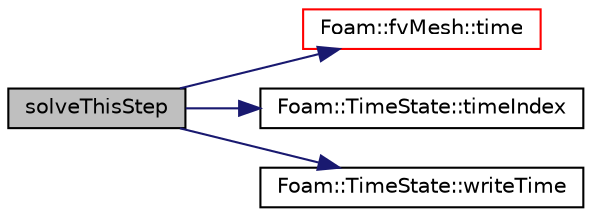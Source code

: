 digraph "solveThisStep"
{
  bgcolor="transparent";
  edge [fontname="Helvetica",fontsize="10",labelfontname="Helvetica",labelfontsize="10"];
  node [fontname="Helvetica",fontsize="10",shape=record];
  rankdir="LR";
  Node597 [label="solveThisStep",height=0.2,width=0.4,color="black", fillcolor="grey75", style="filled", fontcolor="black"];
  Node597 -> Node598 [color="midnightblue",fontsize="10",style="solid",fontname="Helvetica"];
  Node598 [label="Foam::fvMesh::time",height=0.2,width=0.4,color="red",URL="$a23593.html#a0d94096809fe3376b29a2a29ca11bb18",tooltip="Return the top-level database. "];
  Node597 -> Node600 [color="midnightblue",fontsize="10",style="solid",fontname="Helvetica"];
  Node600 [label="Foam::TimeState::timeIndex",height=0.2,width=0.4,color="black",URL="$a27469.html#a3200afa488551227ca19102ca4c14048",tooltip="Return current time index. "];
  Node597 -> Node601 [color="midnightblue",fontsize="10",style="solid",fontname="Helvetica"];
  Node601 [label="Foam::TimeState::writeTime",height=0.2,width=0.4,color="black",URL="$a27469.html#aef42d42061706ed8efb475bd1f7f1836",tooltip="Return true if this is a write time. "];
}
